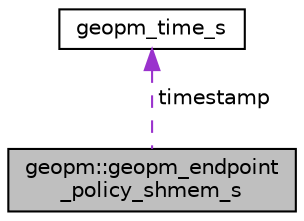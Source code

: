 digraph "geopm::geopm_endpoint_policy_shmem_s"
{
  edge [fontname="Helvetica",fontsize="10",labelfontname="Helvetica",labelfontsize="10"];
  node [fontname="Helvetica",fontsize="10",shape=record];
  Node1 [label="geopm::geopm_endpoint\l_policy_shmem_s",height=0.2,width=0.4,color="black", fillcolor="grey75", style="filled", fontcolor="black"];
  Node2 -> Node1 [dir="back",color="darkorchid3",fontsize="10",style="dashed",label=" timestamp" ,fontname="Helvetica"];
  Node2 [label="geopm_time_s",height=0.2,width=0.4,color="black", fillcolor="white", style="filled",URL="$structgeopm__time__s.html",tooltip="structure to abstract the timespec on linux from other representations of time. "];
}
